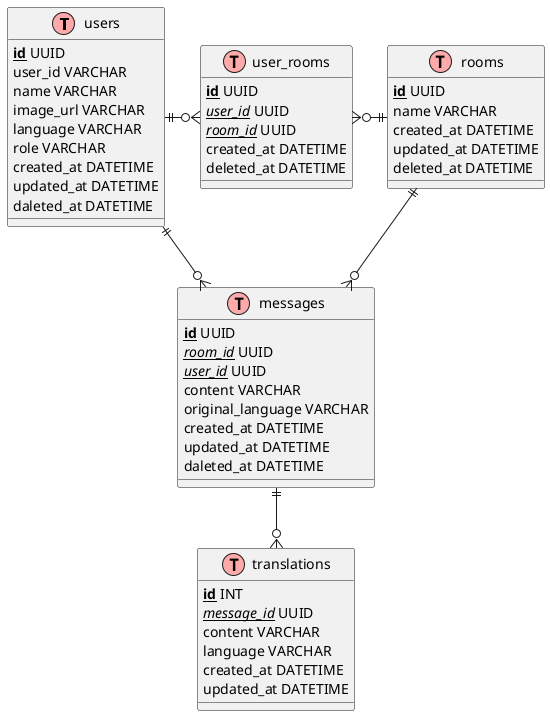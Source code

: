 @startuml

!define table(x) class x << (T,#FFAAAA) >>
!define primary_key(x) <b><u>x</u></b>
!define foreign_key(x) <i><u>x</u></i>

table(users) {
  primary_key(id) UUID
  user_id VARCHAR
  name VARCHAR
  image_url VARCHAR
  language VARCHAR
  role VARCHAR
  created_at DATETIME
  updated_at DATETIME
  daleted_at DATETIME
}

table(rooms) {
  primary_key(id) UUID
  name VARCHAR
  created_at DATETIME
  updated_at DATETIME
  deleted_at DATETIME
}

table(user_rooms) {
  primary_key(id) UUID
  foreign_key(user_id) UUID
  foreign_key(room_id) UUID
  created_at DATETIME
  deleted_at DATETIME
}

table(messages) {
  primary_key(id) UUID
  foreign_key(room_id) UUID
  foreign_key(user_id) UUID
  content VARCHAR
  original_language VARCHAR
  created_at DATETIME
  updated_at DATETIME
  daleted_at DATETIME
}

table(translations) {
  primary_key(id) INT
  foreign_key(message_id) UUID
  content VARCHAR
  language VARCHAR
  created_at DATETIME
  updated_at DATETIME
}

users ||-r-o{ user_rooms
rooms ||-l-o{ user_rooms
rooms ||--o{ messages
users ||--o{ messages
messages ||--o{ translations

@enduml
